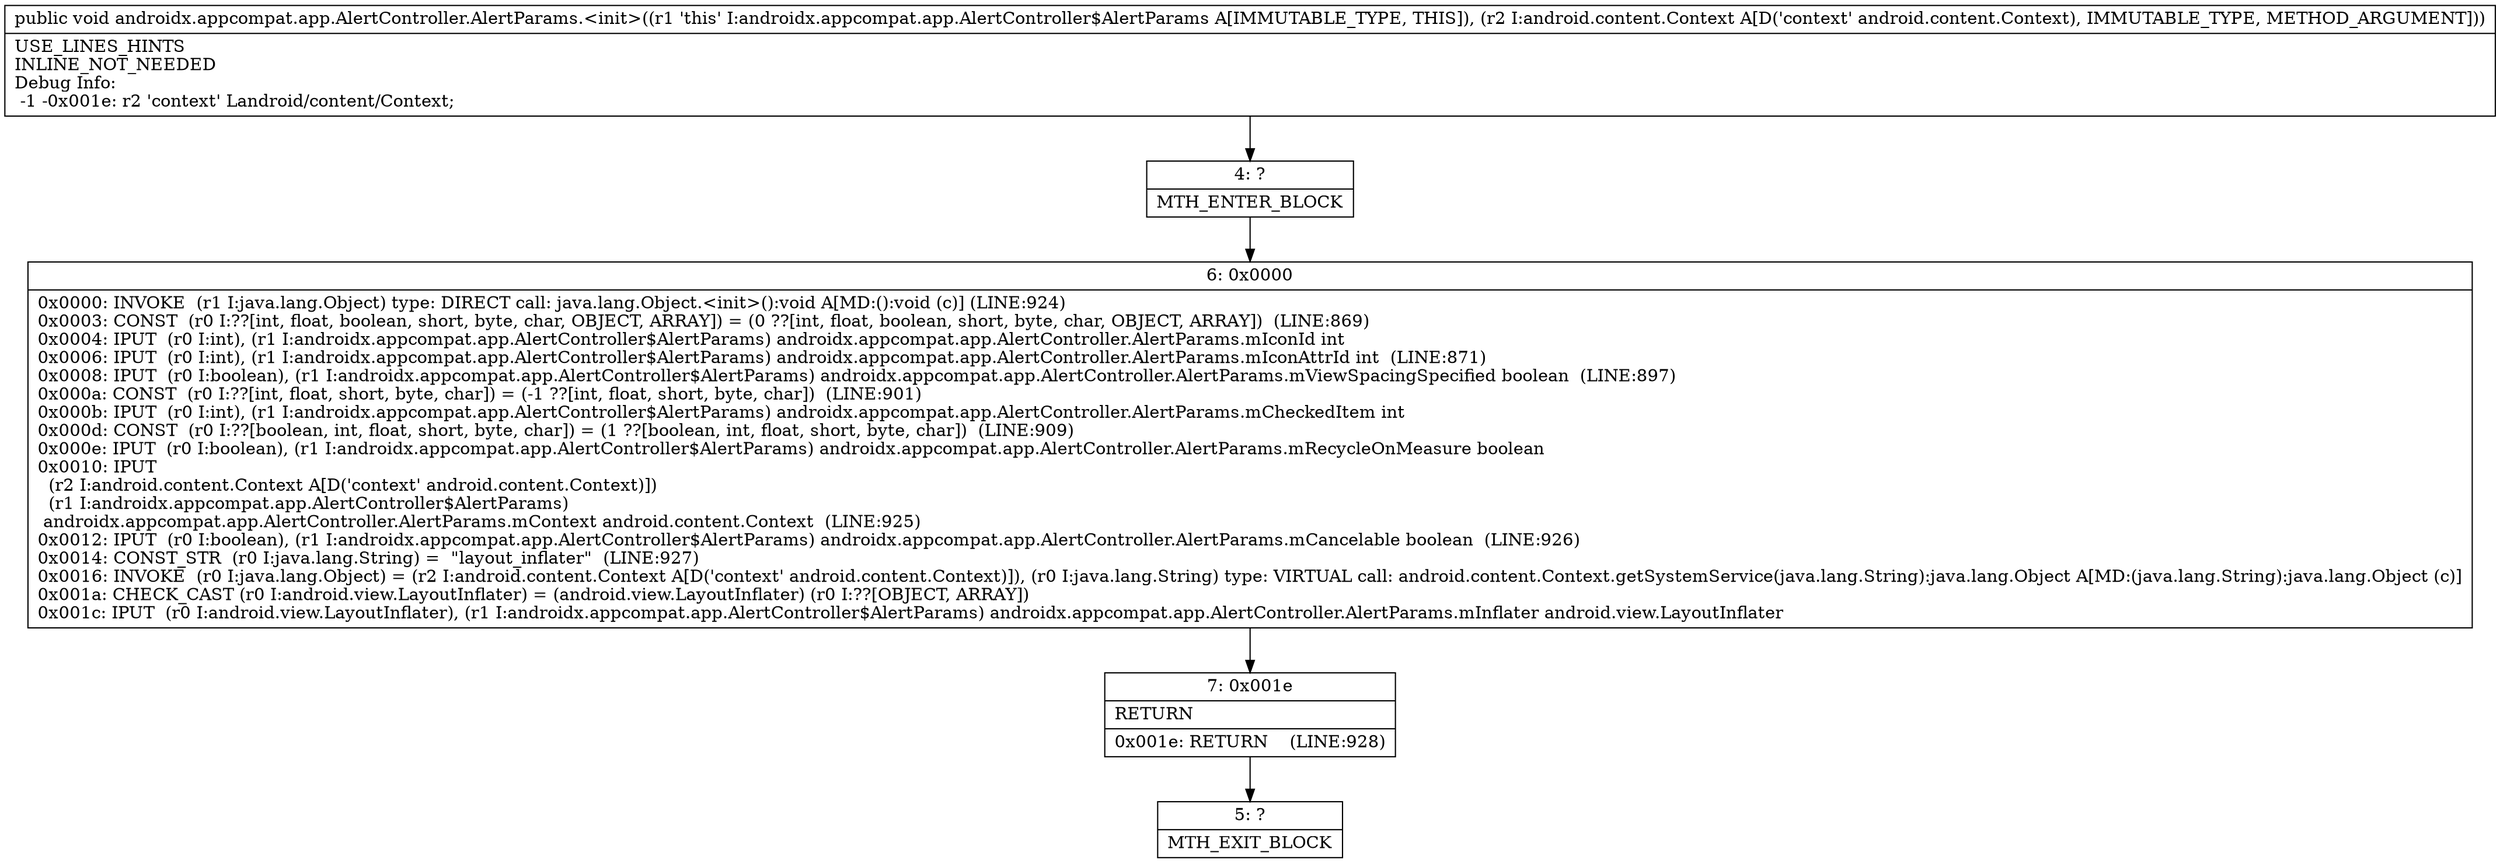 digraph "CFG forandroidx.appcompat.app.AlertController.AlertParams.\<init\>(Landroid\/content\/Context;)V" {
Node_4 [shape=record,label="{4\:\ ?|MTH_ENTER_BLOCK\l}"];
Node_6 [shape=record,label="{6\:\ 0x0000|0x0000: INVOKE  (r1 I:java.lang.Object) type: DIRECT call: java.lang.Object.\<init\>():void A[MD:():void (c)] (LINE:924)\l0x0003: CONST  (r0 I:??[int, float, boolean, short, byte, char, OBJECT, ARRAY]) = (0 ??[int, float, boolean, short, byte, char, OBJECT, ARRAY])  (LINE:869)\l0x0004: IPUT  (r0 I:int), (r1 I:androidx.appcompat.app.AlertController$AlertParams) androidx.appcompat.app.AlertController.AlertParams.mIconId int \l0x0006: IPUT  (r0 I:int), (r1 I:androidx.appcompat.app.AlertController$AlertParams) androidx.appcompat.app.AlertController.AlertParams.mIconAttrId int  (LINE:871)\l0x0008: IPUT  (r0 I:boolean), (r1 I:androidx.appcompat.app.AlertController$AlertParams) androidx.appcompat.app.AlertController.AlertParams.mViewSpacingSpecified boolean  (LINE:897)\l0x000a: CONST  (r0 I:??[int, float, short, byte, char]) = (\-1 ??[int, float, short, byte, char])  (LINE:901)\l0x000b: IPUT  (r0 I:int), (r1 I:androidx.appcompat.app.AlertController$AlertParams) androidx.appcompat.app.AlertController.AlertParams.mCheckedItem int \l0x000d: CONST  (r0 I:??[boolean, int, float, short, byte, char]) = (1 ??[boolean, int, float, short, byte, char])  (LINE:909)\l0x000e: IPUT  (r0 I:boolean), (r1 I:androidx.appcompat.app.AlertController$AlertParams) androidx.appcompat.app.AlertController.AlertParams.mRecycleOnMeasure boolean \l0x0010: IPUT  \l  (r2 I:android.content.Context A[D('context' android.content.Context)])\l  (r1 I:androidx.appcompat.app.AlertController$AlertParams)\l androidx.appcompat.app.AlertController.AlertParams.mContext android.content.Context  (LINE:925)\l0x0012: IPUT  (r0 I:boolean), (r1 I:androidx.appcompat.app.AlertController$AlertParams) androidx.appcompat.app.AlertController.AlertParams.mCancelable boolean  (LINE:926)\l0x0014: CONST_STR  (r0 I:java.lang.String) =  \"layout_inflater\"  (LINE:927)\l0x0016: INVOKE  (r0 I:java.lang.Object) = (r2 I:android.content.Context A[D('context' android.content.Context)]), (r0 I:java.lang.String) type: VIRTUAL call: android.content.Context.getSystemService(java.lang.String):java.lang.Object A[MD:(java.lang.String):java.lang.Object (c)]\l0x001a: CHECK_CAST (r0 I:android.view.LayoutInflater) = (android.view.LayoutInflater) (r0 I:??[OBJECT, ARRAY]) \l0x001c: IPUT  (r0 I:android.view.LayoutInflater), (r1 I:androidx.appcompat.app.AlertController$AlertParams) androidx.appcompat.app.AlertController.AlertParams.mInflater android.view.LayoutInflater \l}"];
Node_7 [shape=record,label="{7\:\ 0x001e|RETURN\l|0x001e: RETURN    (LINE:928)\l}"];
Node_5 [shape=record,label="{5\:\ ?|MTH_EXIT_BLOCK\l}"];
MethodNode[shape=record,label="{public void androidx.appcompat.app.AlertController.AlertParams.\<init\>((r1 'this' I:androidx.appcompat.app.AlertController$AlertParams A[IMMUTABLE_TYPE, THIS]), (r2 I:android.content.Context A[D('context' android.content.Context), IMMUTABLE_TYPE, METHOD_ARGUMENT]))  | USE_LINES_HINTS\lINLINE_NOT_NEEDED\lDebug Info:\l  \-1 \-0x001e: r2 'context' Landroid\/content\/Context;\l}"];
MethodNode -> Node_4;Node_4 -> Node_6;
Node_6 -> Node_7;
Node_7 -> Node_5;
}

